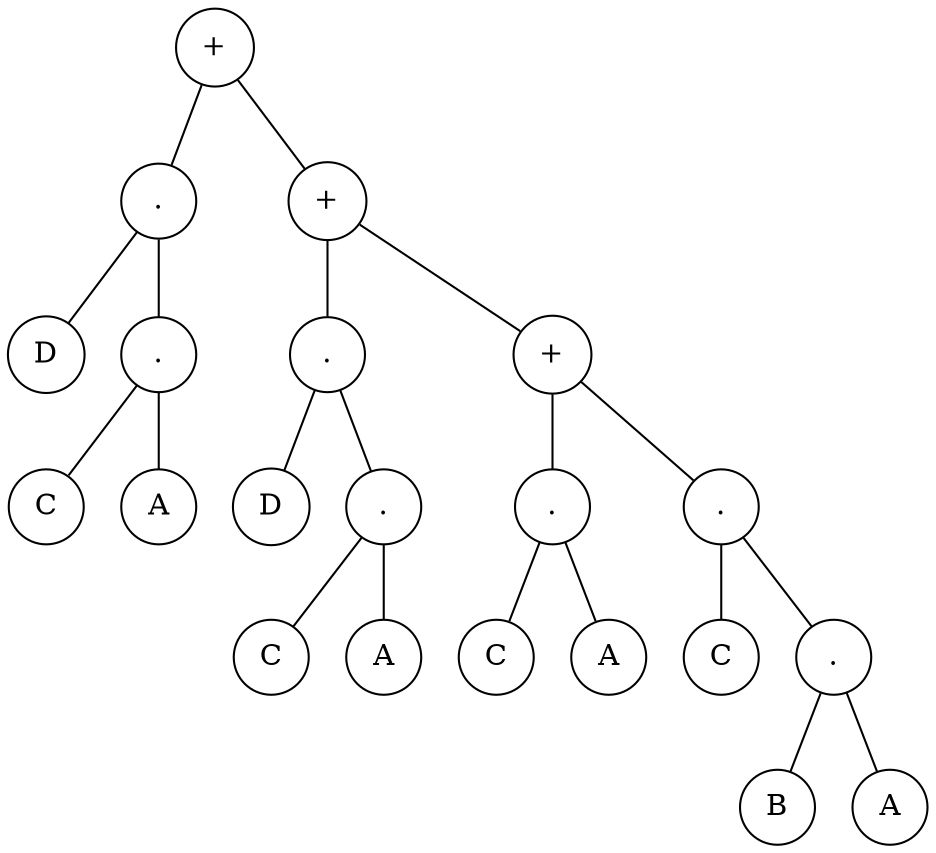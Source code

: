 // Boolean Expression
graph {
	or1 [label="+" shape=circle]
	or1 -- and1
	and1 [label="." shape=circle]
	and1 -- d1
	d1 [label=D shape=circle]
	and1 -- and2
	and2 [label="." shape=circle]
	and2 -- c1
	c1 [label=C shape=circle]
	and2 -- a1
	a1 [label=A shape=circle]
	or1 -- or2
	or2 [label="+" shape=circle]
	or2 -- and3
	and3 [label="." shape=circle]
	and3 -- d2
	d2 [label=D shape=circle]
	and3 -- and4
	and4 [label="." shape=circle]
	and4 -- c2
	c2 [label=C shape=circle]
	and4 -- a2
	a2 [label=A shape=circle]
	or2 -- or3
	or3 [label="+" shape=circle]
	or3 -- and5
	and5 [label="." shape=circle]
	and5 -- c3
	c3 [label=C shape=circle]
	and5 -- a3
	a3 [label=A shape=circle]
	or3 -- and6
	and6 [label="." shape=circle]
	and6 -- c4
	c4 [label=C shape=circle]
	and6 -- and7
	and7 [label="." shape=circle]
	and7 -- b1
	b1 [label=B shape=circle]
	and7 -- a4
	a4 [label=A shape=circle]
}
